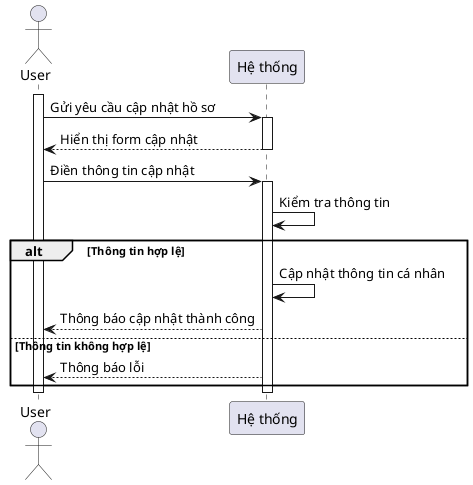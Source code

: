 @startuml   
actor User
participant "Hệ thống" as System

activate User
User -> System: Gửi yêu cầu cập nhật hồ sơ
activate System
System --> User: Hiển thị form cập nhật
deactivate System
User -> System: Điền thông tin cập nhật
activate System
System -> System: Kiểm tra thông tin
alt Thông tin hợp lệ
    System -> System: Cập nhật thông tin cá nhân
    System --> User: Thông báo cập nhật thành công
else Thông tin không hợp lệ
    System --> User: Thông báo lỗi
end
deactivate System
deactivate User
@enduml